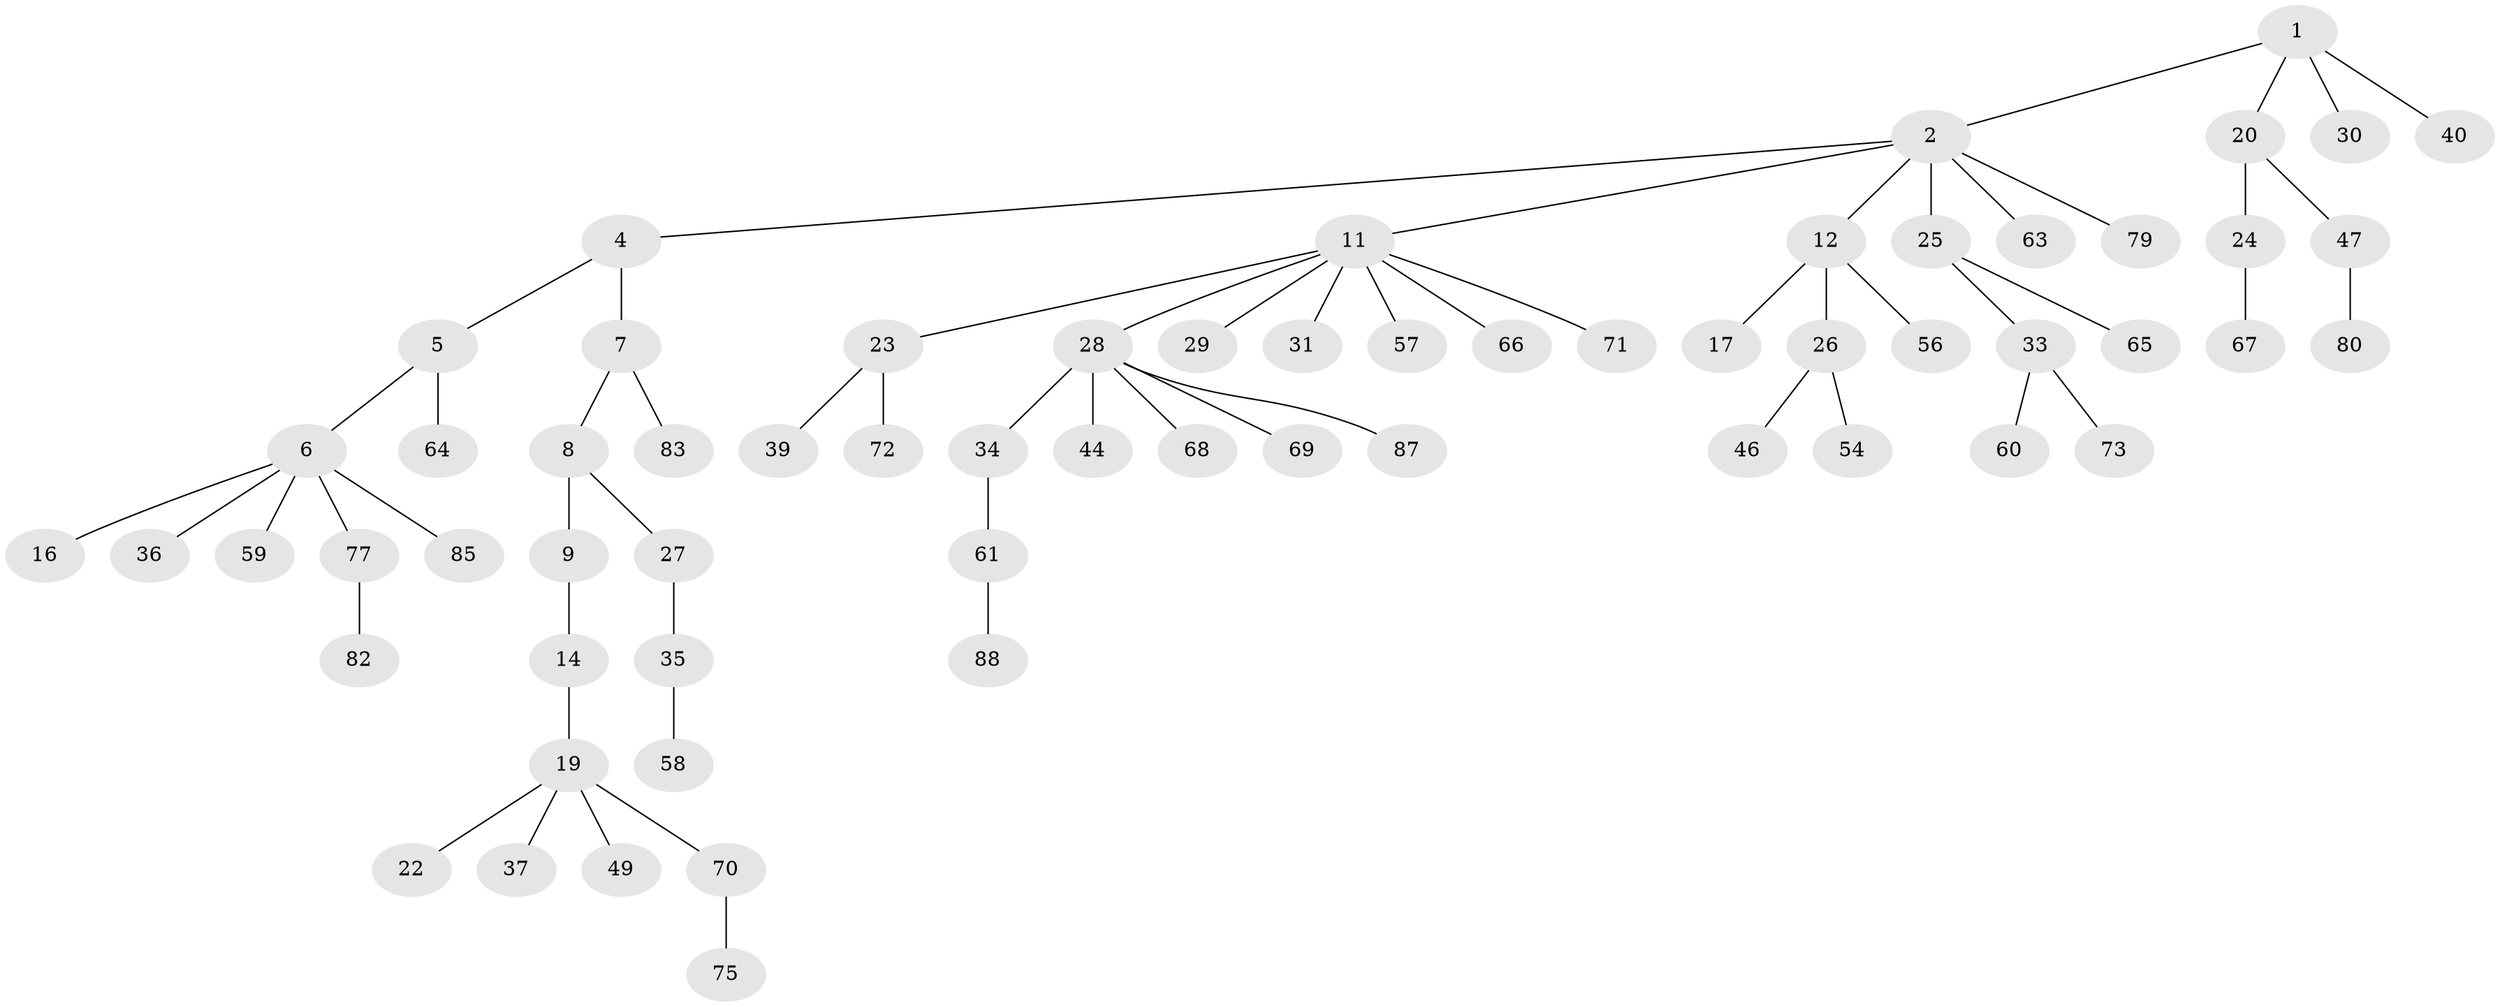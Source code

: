 // Generated by graph-tools (version 1.1) at 2025/24/03/03/25 07:24:06]
// undirected, 63 vertices, 62 edges
graph export_dot {
graph [start="1"]
  node [color=gray90,style=filled];
  1 [super="+3"];
  2 [super="+13"];
  4 [super="+48"];
  5 [super="+55"];
  6 [super="+21"];
  7 [super="+41"];
  8;
  9 [super="+10"];
  11 [super="+15"];
  12 [super="+18"];
  14;
  16;
  17;
  19 [super="+89"];
  20 [super="+52"];
  22;
  23 [super="+45"];
  24 [super="+86"];
  25;
  26 [super="+42"];
  27 [super="+51"];
  28 [super="+38"];
  29 [super="+32"];
  30;
  31;
  33 [super="+62"];
  34;
  35;
  36 [super="+50"];
  37 [super="+43"];
  39;
  40;
  44;
  46;
  47 [super="+76"];
  49 [super="+53"];
  54;
  56;
  57;
  58;
  59;
  60 [super="+78"];
  61 [super="+74"];
  63;
  64;
  65;
  66;
  67;
  68;
  69;
  70 [super="+81"];
  71;
  72;
  73;
  75;
  77 [super="+84"];
  79;
  80 [super="+90"];
  82;
  83;
  85;
  87;
  88;
  1 -- 2;
  1 -- 20;
  1 -- 30;
  1 -- 40;
  2 -- 4;
  2 -- 11;
  2 -- 12;
  2 -- 63;
  2 -- 79;
  2 -- 25;
  4 -- 5;
  4 -- 7;
  5 -- 6;
  5 -- 64;
  6 -- 16;
  6 -- 59;
  6 -- 77;
  6 -- 36;
  6 -- 85;
  7 -- 8;
  7 -- 83;
  8 -- 9;
  8 -- 27;
  9 -- 14;
  11 -- 31;
  11 -- 57;
  11 -- 66;
  11 -- 23;
  11 -- 71;
  11 -- 28;
  11 -- 29;
  12 -- 17;
  12 -- 56;
  12 -- 26;
  14 -- 19;
  19 -- 22;
  19 -- 37;
  19 -- 49;
  19 -- 70;
  20 -- 24;
  20 -- 47;
  23 -- 39;
  23 -- 72;
  24 -- 67;
  25 -- 33;
  25 -- 65;
  26 -- 46;
  26 -- 54;
  27 -- 35;
  28 -- 34;
  28 -- 68;
  28 -- 69;
  28 -- 87;
  28 -- 44;
  33 -- 60;
  33 -- 73;
  34 -- 61;
  35 -- 58;
  47 -- 80;
  61 -- 88;
  70 -- 75;
  77 -- 82;
}
